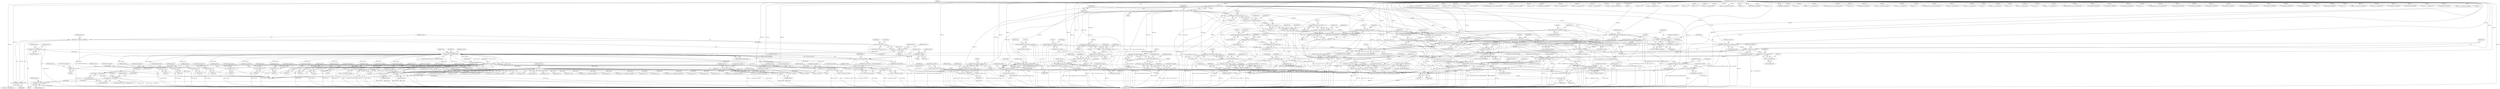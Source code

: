 digraph "0_tcpdump_26a6799b9ca80508c05cac7a9a3bef922991520b@API" {
"1001155" [label="(Call,opt_len -= sizeof(uint32_t))"];
"1001055" [label="(Call,opt_len - 2)"];
"1001041" [label="(Call,opts_len < opt_len)"];
"1000995" [label="(Call,opts_len < PGM_MIN_OPT_LEN)"];
"1001876" [label="(Call,opts_len -= 12 + sizeof(struct in6_addr))"];
"1001765" [label="(Call,opts_len -= 12 + sizeof(struct in6_addr))"];
"1001276" [label="(Call,opts_len -= 12)"];
"1001645" [label="(Call,opts_len -= opt_len)"];
"1001728" [label="(Call,opts_len -= 12 + sizeof(struct in_addr))"];
"1001093" [label="(Call,opts_len -= 4)"];
"1001371" [label="(Call,opts_len -= 4 + sizeof(struct in_addr))"];
"1001408" [label="(Call,opts_len -= 4 + sizeof(struct in6_addr))"];
"1001669" [label="(Call,opts_len -= 4)"];
"1001907" [label="(Call,opts_len -= opt_len)"];
"1001585" [label="(Call,opts_len -= 4)"];
"1001489" [label="(Call,opts_len -= 8)"];
"1001547" [label="(Call,opts_len -= 4)"];
"1001232" [label="(Call,opts_len -= 8)"];
"1001197" [label="(Call,opts_len -= sizeof(uint32_t))"];
"1001147" [label="(Call,opts_len -= 16)"];
"1000988" [label="(Call,opts_len -= 4)"];
"1000967" [label="(Call,opts_len < 4)"];
"1000962" [label="(Call,opts_len = EXTRACT_16BITS(bp))"];
"1000964" [label="(Call,EXTRACT_16BITS(bp))"];
"1000948" [label="(Call,bp++)"];
"1000927" [label="(Call,bp++)"];
"1000662" [label="(Call,bp = (const u_char *) (odata + 1))"];
"1000664" [label="(Call,(const u_char *) (odata + 1))"];
"1000636" [label="(Call,odata = (const struct pgm_data *)(pgm + 1))"];
"1000638" [label="(Call,(const struct pgm_data *)(pgm + 1))"];
"1000126" [label="(Call,pgm = (const struct pgm_header *)bp)"];
"1000128" [label="(Call,(const struct pgm_header *)bp)"];
"1000108" [label="(MethodParameterIn,register const u_char *bp)"];
"1000561" [label="(Call,bp += sizeof(struct in6_addr))"];
"1000556" [label="(Call,addrtostr6(bp, nla_buf, sizeof(nla_buf)))"];
"1000520" [label="(Call,bp = (const u_char *) (polr + 1))"];
"1000522" [label="(Call,(const u_char *) (polr + 1))"];
"1000510" [label="(Call,polr = (const struct pgm_polr *)(pgm + 1))"];
"1000512" [label="(Call,(const struct pgm_polr *)(pgm + 1))"];
"1000545" [label="(Call,bp += sizeof(struct in_addr))"];
"1000540" [label="(Call,addrtostr(bp, nla_buf, sizeof(nla_buf)))"];
"1000496" [label="(Call,bp = (const u_char *) (poll_msg + 1))"];
"1000498" [label="(Call,(const u_char *) (poll_msg + 1))"];
"1000470" [label="(Call,poll_msg = (const struct pgm_poll *)(pgm + 1))"];
"1000472" [label="(Call,(const struct pgm_poll *)(pgm + 1))"];
"1000765" [label="(Call,bp += sizeof(struct in6_addr))"];
"1000760" [label="(Call,addrtostr6(bp, source_buf, sizeof(source_buf)))"];
"1000724" [label="(Call,bp = (const u_char *) (nak + 1))"];
"1000726" [label="(Call,(const u_char *) (nak + 1))"];
"1000714" [label="(Call,nak = (const struct pgm_nak *)(pgm + 1))"];
"1000716" [label="(Call,(const struct pgm_nak *)(pgm + 1))"];
"1000604" [label="(Call,bp += sizeof(uint32_t))"];
"1000602" [label="(Call,EXTRACT_32BITS(bp))"];
"1000591" [label="(Call,bp += sizeof(uint32_t))"];
"1000589" [label="(Call,EXTRACT_32BITS(bp))"];
"1000578" [label="(Call,bp += sizeof(uint32_t))"];
"1000576" [label="(Call,EXTRACT_32BITS(bp))"];
"1000434" [label="(Call,bp += sizeof(struct in6_addr))"];
"1000429" [label="(Call,addrtostr6(bp, nla_buf, sizeof(nla_buf)))"];
"1000393" [label="(Call,bp = (const u_char *) (spm + 1))"];
"1000395" [label="(Call,(const u_char *) (spm + 1))"];
"1000383" [label="(Call,spm = (const struct pgm_spm *)(pgm + 1))"];
"1000385" [label="(Call,(const struct pgm_spm *)(pgm + 1))"];
"1000418" [label="(Call,bp += sizeof(struct in_addr))"];
"1000413" [label="(Call,addrtostr(bp, nla_buf, sizeof(nla_buf)))"];
"1000699" [label="(Call,bp = (const u_char *) (rdata + 1))"];
"1000701" [label="(Call,(const u_char *) (rdata + 1))"];
"1000673" [label="(Call,rdata = (const struct pgm_data *)(pgm + 1))"];
"1000675" [label="(Call,(const struct pgm_data *)(pgm + 1))"];
"1000749" [label="(Call,bp += sizeof(struct in_addr))"];
"1000744" [label="(Call,addrtostr(bp, source_buf, sizeof(source_buf)))"];
"1000794" [label="(Call,bp += sizeof(struct in_addr))"];
"1000789" [label="(Call,addrtostr(bp, group_buf, sizeof(group_buf)))"];
"1000780" [label="(Call,EXTRACT_16BITS(bp))"];
"1000773" [label="(Call,bp += (2 * sizeof(uint16_t)))"];
"1000775" [label="(Call,2 * sizeof(uint16_t))"];
"1000881" [label="(Call,bp = (const u_char *) (ack + 1))"];
"1000883" [label="(Call,(const u_char *) (ack + 1))"];
"1000861" [label="(Call,ack = (const struct pgm_ack *)(pgm + 1))"];
"1000863" [label="(Call,(const struct pgm_ack *)(pgm + 1))"];
"1000810" [label="(Call,bp += sizeof(struct in6_addr))"];
"1000805" [label="(Call,addrtostr6(bp, group_buf, sizeof(group_buf)))"];
"1001320" [label="(Call,opts_len -= 12)"];
"1001633" [label="(Call,opts_len -= 4)"];
"1001609" [label="(Call,opts_len -= 4)"];
"1001455" [label="(Call,opts_len -= 8)"];
"1001523" [label="(Call,opts_len -= 8)"];
"1001839" [label="(Call,opts_len -= 12 + sizeof(struct in_addr))"];
"1001561" [label="(Call,opts_len -= opt_len)"];
"1001027" [label="(Call,opt_len < PGM_MIN_OPT_LEN)"];
"1001021" [label="(Call,opt_len = *bp++)"];
"1000914" [label="(Call,ND_TTEST2(*bp, PGM_MIN_OPT_LEN))"];
"1000784" [label="(Call,ND_TCHECK2(*bp, sizeof(struct in_addr)))"];
"1000739" [label="(Call,ND_TCHECK2(*bp, sizeof(struct in_addr)))"];
"1000755" [label="(Call,ND_TCHECK2(*bp, sizeof(struct in6_addr)))"];
"1000408" [label="(Call,ND_TCHECK2(*bp, sizeof(struct in_addr)))"];
"1000424" [label="(Call,ND_TCHECK2(*bp, sizeof(struct in6_addr)))"];
"1000800" [label="(Call,ND_TCHECK2(*bp, sizeof(struct in6_addr)))"];
"1000535" [label="(Call,ND_TCHECK2(*bp, sizeof(struct in_addr)))"];
"1000595" [label="(Call,ND_TCHECK2(*bp, sizeof(uint32_t)))"];
"1000582" [label="(Call,ND_TCHECK2(*bp, sizeof(uint32_t)))"];
"1000569" [label="(Call,ND_TCHECK2(*bp, sizeof(uint32_t)))"];
"1000551" [label="(Call,ND_TCHECK2(*bp, sizeof(struct in6_addr)))"];
"1001167" [label="(Call,opt_len < sizeof(uint32_t))"];
"1001193" [label="(Call,opt_len -= sizeof(uint32_t))"];
"1000761" [label="(Identifier,bp)"];
"1001029" [label="(Identifier,PGM_MIN_OPT_LEN)"];
"1000723" [label="(Identifier,nak)"];
"1001737" [label="(Call,opt_len != 12 + sizeof(struct in6_addr))"];
"1000794" [label="(Call,bp += sizeof(struct in_addr))"];
"1001125" [label="(Call,bp += sizeof(uint32_t))"];
"1000917" [label="(Identifier,PGM_MIN_OPT_LEN)"];
"1001808" [label="(Block,)"];
"1001550" [label="(ControlStructure,break;)"];
"1000800" [label="(Call,ND_TCHECK2(*bp, sizeof(struct in6_addr)))"];
"1000582" [label="(Call,ND_TCHECK2(*bp, sizeof(uint32_t)))"];
"1001089" [label="(Call,bp += sizeof(uint16_t))"];
"1001615" [label="(Call,opt_len != 4)"];
"1001524" [label="(Identifier,opts_len)"];
"1001152" [label="(Call,bp += 2)"];
"1001164" [label="(Identifier,opt_len)"];
"1000505" [label="(Block,)"];
"1001027" [label="(Call,opt_len < PGM_MIN_OPT_LEN)"];
"1000791" [label="(Identifier,group_buf)"];
"1001169" [label="(Call,sizeof(uint32_t))"];
"1001293" [label="(Call,bp += 2)"];
"1001840" [label="(Identifier,opts_len)"];
"1001848" [label="(Call,opt_len != 12 + sizeof(struct in6_addr))"];
"1000749" [label="(Call,bp += sizeof(struct in_addr))"];
"1001800" [label="(Call,bp += (2 * sizeof(uint16_t)))"];
"1001867" [label="(Call,addrtostr6(bp, nla_buf, sizeof(nla_buf)))"];
"1001367" [label="(Call,bp += sizeof(struct in_addr))"];
"1001047" [label="(Identifier,ndo)"];
"1000806" [label="(Identifier,bp)"];
"1000785" [label="(Call,*bp)"];
"1001094" [label="(Identifier,opts_len)"];
"1000776" [label="(Literal,2)"];
"1000479" [label="(Identifier,poll_msg)"];
"1000751" [label="(Call,sizeof(struct in_addr))"];
"1000968" [label="(Identifier,opts_len)"];
"1001540" [label="(Call,bp += 2)"];
"1001165" [label="(Block,)"];
"1001687" [label="(Call,EXTRACT_16BITS(bp))"];
"1000435" [label="(Identifier,bp)"];
"1000587" [label="(Call,rnd = EXTRACT_32BITS(bp))"];
"1000962" [label="(Call,opts_len = EXTRACT_16BITS(bp))"];
"1000883" [label="(Call,(const u_char *) (ack + 1))"];
"1001199" [label="(Call,sizeof(uint32_t))"];
"1001001" [label="(Identifier,ndo)"];
"1000744" [label="(Call,addrtostr(bp, source_buf, sizeof(source_buf)))"];
"1000636" [label="(Call,odata = (const struct pgm_data *)(pgm + 1))"];
"1001147" [label="(Call,opts_len -= 16)"];
"1000682" [label="(Identifier,rdata)"];
"1001068" [label="(Block,)"];
"1000881" [label="(Call,bp = (const u_char *) (ack + 1))"];
"1000992" [label="(Identifier,opts_len)"];
"1001567" [label="(Call,opt_len != 4)"];
"1000521" [label="(Identifier,bp)"];
"1000430" [label="(Identifier,bp)"];
"1000710" [label="(Block,)"];
"1000132" [label="(Identifier,ip)"];
"1000947" [label="(Call,*bp++)"];
"1000750" [label="(Identifier,bp)"];
"1000765" [label="(Call,bp += sizeof(struct in6_addr))"];
"1000808" [label="(Call,sizeof(group_buf))"];
"1000767" [label="(Call,sizeof(struct in6_addr))"];
"1000580" [label="(Call,sizeof(uint32_t))"];
"1000888" [label="(ControlStructure,break;)"];
"1000392" [label="(Identifier,spm)"];
"1000579" [label="(Identifier,bp)"];
"1000511" [label="(Identifier,polr)"];
"1000520" [label="(Call,bp = (const u_char *) (polr + 1))"];
"1000431" [label="(Identifier,nla_buf)"];
"1001256" [label="(Call,bp += sizeof(uint32_t))"];
"1001635" [label="(Literal,4)"];
"1000408" [label="(Call,ND_TCHECK2(*bp, sizeof(struct in_addr)))"];
"1000779" [label="(ControlStructure,switch (EXTRACT_16BITS(bp)))"];
"1001148" [label="(Identifier,opts_len)"];
"1001222" [label="(Call,bp += sizeof(uint32_t))"];
"1001909" [label="(Identifier,opt_len)"];
"1001198" [label="(Identifier,opts_len)"];
"1001670" [label="(Identifier,opts_len)"];
"1000783" [label="(JumpTarget,case AFNUM_INET:)"];
"1000885" [label="(Call,ack + 1)"];
"1001586" [label="(Identifier,opts_len)"];
"1001133" [label="(Call,bp += sizeof(uint32_t))"];
"1000993" [label="(Block,)"];
"1001161" [label="(Identifier,ndo)"];
"1001377" [label="(ControlStructure,break;)"];
"1001096" [label="(ControlStructure,break;)"];
"1001872" [label="(Call,bp += sizeof(struct in6_addr))"];
"1001028" [label="(Identifier,opt_len)"];
"1001019" [label="(Call,bp++)"];
"1000558" [label="(Identifier,nla_buf)"];
"1000978" [label="(Call,bp += sizeof(uint16_t))"];
"1001904" [label="(Call,bp += opt_len)"];
"1000512" [label="(Call,(const struct pgm_polr *)(pgm + 1))"];
"1001591" [label="(Call,opt_len != 4)"];
"1000427" [label="(Call,sizeof(struct in6_addr))"];
"1000552" [label="(Call,*bp)"];
"1000728" [label="(Call,nak + 1)"];
"1001578" [label="(Call,bp += 2)"];
"1000812" [label="(Call,sizeof(struct in6_addr))"];
"1000472" [label="(Call,(const struct pgm_poll *)(pgm + 1))"];
"1000414" [label="(Identifier,bp)"];
"1000404" [label="(Identifier,spm)"];
"1001561" [label="(Call,opts_len -= opt_len)"];
"1001839" [label="(Call,opts_len -= 12 + sizeof(struct in_addr))"];
"1000416" [label="(Call,sizeof(nla_buf))"];
"1001021" [label="(Call,opt_len = *bp++)"];
"1000561" [label="(Call,bp += sizeof(struct in6_addr))"];
"1001323" [label="(ControlStructure,break;)"];
"1000913" [label="(Call,!ND_TTEST2(*bp, PGM_MIN_OPT_LEN))"];
"1000699" [label="(Call,bp = (const u_char *) (rdata + 1))"];
"1000715" [label="(Identifier,nak)"];
"1000753" [label="(ControlStructure,break;)"];
"1001455" [label="(Call,opts_len -= 8)"];
"1001681" [label="(Call,bp += sizeof(uint32_t))"];
"1001095" [label="(Literal,4)"];
"1001371" [label="(Call,opts_len -= 4 + sizeof(struct in_addr))"];
"1000595" [label="(Call,ND_TCHECK2(*bp, sizeof(uint32_t)))"];
"1001380" [label="(Call,opt_len != 4 + sizeof(struct in6_addr))"];
"1001558" [label="(Call,bp += opt_len)"];
"1001308" [label="(Call,bp += sizeof(uint32_t))"];
"1000590" [label="(Identifier,bp)"];
"1000127" [label="(Identifier,pgm)"];
"1000551" [label="(Call,ND_TCHECK2(*bp, sizeof(struct in6_addr)))"];
"1001022" [label="(Identifier,opt_len)"];
"1000803" [label="(Call,sizeof(struct in6_addr))"];
"1000739" [label="(Call,ND_TCHECK2(*bp, sizeof(struct in_addr)))"];
"1000383" [label="(Call,spm = (const struct pgm_spm *)(pgm + 1))"];
"1000128" [label="(Call,(const struct pgm_header *)bp)"];
"1000577" [label="(Identifier,bp)"];
"1001729" [label="(Identifier,opts_len)"];
"1000815" [label="(JumpTarget,default:)"];
"1001325" [label="(Call,bp += 2)"];
"1001602" [label="(Call,bp += 2)"];
"1000948" [label="(Call,bp++)"];
"1000436" [label="(Call,sizeof(struct in6_addr))"];
"1001792" [label="(Call,bp += sizeof(uint32_t))"];
"1001340" [label="(Block,)"];
"1001238" [label="(Call,opt_len != 12)"];
"1001490" [label="(Identifier,opts_len)"];
"1001149" [label="(Literal,16)"];
"1000418" [label="(Call,bp += sizeof(struct in_addr))"];
"1001671" [label="(Literal,4)"];
"1000666" [label="(Call,odata + 1)"];
"1000583" [label="(Call,*bp)"];
"1000634" [label="(Block,)"];
"1001320" [label="(Call,opts_len -= 12)"];
"1001495" [label="(Call,opt_len != 8)"];
"1000640" [label="(Call,pgm + 1)"];
"1001491" [label="(Literal,8)"];
"1000413" [label="(Call,addrtostr(bp, nla_buf, sizeof(nla_buf)))"];
"1000603" [label="(Identifier,bp)"];
"1000766" [label="(Identifier,bp)"];
"1000677" [label="(Call,pgm + 1)"];
"1000432" [label="(Call,sizeof(nla_buf))"];
"1000637" [label="(Identifier,odata)"];
"1001040" [label="(ControlStructure,if (opts_len < opt_len))"];
"1000760" [label="(Call,addrtostr6(bp, source_buf, sizeof(source_buf)))"];
"1000746" [label="(Identifier,source_buf)"];
"1000575" [label="(Identifier,ivl)"];
"1000546" [label="(Identifier,bp)"];
"1000964" [label="(Call,EXTRACT_16BITS(bp))"];
"1001008" [label="(Identifier,bp)"];
"1000593" [label="(Call,sizeof(uint32_t))"];
"1001910" [label="(ControlStructure,break;)"];
"1001194" [label="(Identifier,opt_len)"];
"1000559" [label="(Call,sizeof(nla_buf))"];
"1000385" [label="(Call,(const struct pgm_spm *)(pgm + 1))"];
"1000967" [label="(Call,opts_len < 4)"];
"1001724" [label="(Call,bp += sizeof(struct in_addr))"];
"1001041" [label="(Call,opts_len < opt_len)"];
"1001549" [label="(Literal,4)"];
"1001674" [label="(Call,bp += 2)"];
"1001477" [label="(Call,EXTRACT_32BITS(bp))"];
"1001215" [label="(Call,bp += 2)"];
"1000814" [label="(ControlStructure,break;)"];
"1001642" [label="(Call,bp += opt_len)"];
"1000578" [label="(Call,bp += sizeof(uint32_t))"];
"1000966" [label="(ControlStructure,if (opts_len < 4))"];
"1000406" [label="(Block,)"];
"1001562" [label="(Identifier,opts_len)"];
"1000510" [label="(Call,polr = (const struct pgm_polr *)(pgm + 1))"];
"1001033" [label="(Identifier,ndo)"];
"1000673" [label="(Call,rdata = (const struct pgm_data *)(pgm + 1))"];
"1000979" [label="(Identifier,bp)"];
"1000773" [label="(Call,bp += (2 * sizeof(uint16_t)))"];
"1001372" [label="(Identifier,opts_len)"];
"1000471" [label="(Identifier,poll_msg)"];
"1000742" [label="(Call,sizeof(struct in_addr))"];
"1000638" [label="(Call,(const struct pgm_data *)(pgm + 1))"];
"1001087" [label="(Call,EXTRACT_16BITS(bp))"];
"1001156" [label="(Identifier,opt_len)"];
"1000557" [label="(Identifier,bp)"];
"1001611" [label="(Literal,4)"];
"1000604" [label="(Call,bp += sizeof(uint32_t))"];
"1001765" [label="(Call,opts_len -= 12 + sizeof(struct in6_addr))"];
"1001042" [label="(Identifier,opts_len)"];
"1000784" [label="(Call,ND_TCHECK2(*bp, sizeof(struct in_addr)))"];
"1001908" [label="(Identifier,opts_len)"];
"1000662" [label="(Call,bp = (const u_char *) (odata + 1))"];
"1001662" [label="(Call,bp += 2)"];
"1001055" [label="(Call,opt_len - 2)"];
"1001636" [label="(ControlStructure,break;)"];
"1001332" [label="(Call,bp += (2 * sizeof(uint16_t)))"];
"1000524" [label="(Call,polr + 1)"];
"1000805" [label="(Call,addrtostr6(bp, group_buf, sizeof(group_buf)))"];
"1000596" [label="(Call,*bp)"];
"1000538" [label="(Call,sizeof(struct in_addr))"];
"1001697" [label="(Block,)"];
"1000801" [label="(Call,*bp)"];
"1000747" [label="(Call,sizeof(source_buf))"];
"1001234" [label="(Literal,8)"];
"1000782" [label="(Block,)"];
"1000572" [label="(Call,sizeof(uint32_t))"];
"1000870" [label="(Identifier,ack)"];
"1000740" [label="(Call,*bp)"];
"1001878" [label="(Call,12 + sizeof(struct in6_addr))"];
"1001408" [label="(Call,opts_len -= 4 + sizeof(struct in6_addr))"];
"1000519" [label="(Identifier,polr)"];
"1001669" [label="(Call,opts_len -= 4)"];
"1000798" [label="(ControlStructure,break;)"];
"1000547" [label="(Call,sizeof(struct in_addr))"];
"1001585" [label="(Call,opts_len -= 4)"];
"1000514" [label="(Call,pgm + 1)"];
"1000994" [label="(ControlStructure,if (opts_len < PGM_MIN_OPT_LEN))"];
"1000675" [label="(Call,(const struct pgm_data *)(pgm + 1))"];
"1001054" [label="(Identifier,bp)"];
"1000470" [label="(Call,poll_msg = (const struct pgm_poll *)(pgm + 1))"];
"1001023" [label="(Call,*bp++)"];
"1000928" [label="(Identifier,bp)"];
"1001719" [label="(Call,addrtostr(bp, nla_buf, sizeof(nla_buf)))"];
"1000792" [label="(Call,sizeof(group_buf))"];
"1001204" [label="(Call,opt_len != 8)"];
"1000415" [label="(Identifier,nla_buf)"];
"1001276" [label="(Call,opts_len -= 12)"];
"1000601" [label="(Identifier,mask)"];
"1001110" [label="(Call,bp += 2)"];
"1001456" [label="(Identifier,opts_len)"];
"1001093" [label="(Call,opts_len -= 4)"];
"1001056" [label="(Identifier,opt_len)"];
"1000703" [label="(Call,rdata + 1)"];
"1001330" [label="(Call,EXTRACT_16BITS(bp))"];
"1000542" [label="(Identifier,nla_buf)"];
"1000591" [label="(Call,bp += sizeof(uint32_t))"];
"1000605" [label="(Identifier,bp)"];
"1001835" [label="(Call,bp += sizeof(struct in_addr))"];
"1000787" [label="(Call,sizeof(struct in_addr))"];
"1001771" [label="(ControlStructure,break;)"];
"1000995" [label="(Call,opts_len < PGM_MIN_OPT_LEN)"];
"1000498" [label="(Call,(const u_char *) (poll_msg + 1))"];
"1000780" [label="(Call,EXTRACT_16BITS(bp))"];
"1001645" [label="(Call,opts_len -= opt_len)"];
"1000915" [label="(Call,*bp)"];
"1000569" [label="(Call,ND_TCHECK2(*bp, sizeof(uint32_t)))"];
"1000597" [label="(Identifier,bp)"];
"1001264" [label="(Call,bp += sizeof(uint32_t))"];
"1001472" [label="(Call,bp += 2)"];
"1000531" [label="(Identifier,polr)"];
"1000536" [label="(Call,*bp)"];
"1001458" [label="(ControlStructure,break;)"];
"1001756" [label="(Call,addrtostr6(bp, nla_buf, sizeof(nla_buf)))"];
"1000434" [label="(Call,bp += sizeof(struct in6_addr))"];
"1001026" [label="(ControlStructure,if (opt_len < PGM_MIN_OPT_LEN))"];
"1001232" [label="(Call,opts_len -= 8)"];
"1001609" [label="(Call,opts_len -= 4)"];
"1000535" [label="(Call,ND_TCHECK2(*bp, sizeof(struct in_addr)))"];
"1000671" [label="(Block,)"];
"1000669" [label="(ControlStructure,break;)"];
"1000393" [label="(Call,bp = (const u_char *) (spm + 1))"];
"1001343" [label="(Call,opt_len != 4 + sizeof(struct in_addr))"];
"1001278" [label="(Literal,12)"];
"1001489" [label="(Call,opts_len -= 8)"];
"1001166" [label="(ControlStructure,if (opt_len < sizeof(uint32_t)))"];
"1000126" [label="(Call,pgm = (const struct pgm_header *)bp)"];
"1001479" [label="(Call,bp += sizeof(uint32_t))"];
"1001548" [label="(Identifier,opts_len)"];
"1000664" [label="(Call,(const u_char *) (odata + 1))"];
"1000807" [label="(Identifier,group_buf)"];
"1001195" [label="(Call,sizeof(uint32_t))"];
"1001513" [label="(Call,bp += sizeof(uint32_t))"];
"1000859" [label="(Block,)"];
"1001024" [label="(Call,bp++)"];
"1001457" [label="(Literal,8)"];
"1001322" [label="(Literal,12)"];
"1001071" [label="(Call,opt_len != 4)"];
"1001525" [label="(Literal,8)"];
"1000588" [label="(Identifier,rnd)"];
"1001300" [label="(Call,bp += sizeof(uint32_t))"];
"1000387" [label="(Call,pgm + 1)"];
"1000701" [label="(Call,(const u_char *) (rdata + 1))"];
"1001626" [label="(Call,bp += 2)"];
"1000419" [label="(Identifier,bp)"];
"1001633" [label="(Call,opts_len -= 4)"];
"1001189" [label="(Call,bp += sizeof(uint32_t))"];
"1000576" [label="(Call,EXTRACT_32BITS(bp))"];
"1001506" [label="(Call,bp += 2)"];
"1001277" [label="(Identifier,opts_len)"];
"1001689" [label="(Call,bp += (2 * sizeof(uint16_t)))"];
"1000397" [label="(Call,spm + 1)"];
"1000706" [label="(ControlStructure,break;)"];
"1000429" [label="(Call,addrtostr6(bp, nla_buf, sizeof(nla_buf)))"];
"1000549" [label="(ControlStructure,break;)"];
"1000468" [label="(Block,)"];
"1000762" [label="(Identifier,source_buf)"];
"1000963" [label="(Identifier,opts_len)"];
"1001907" [label="(Call,opts_len -= opt_len)"];
"1000556" [label="(Call,addrtostr6(bp, nla_buf, sizeof(nla_buf)))"];
"1001526" [label="(ControlStructure,break;)"];
"1001414" [label="(ControlStructure,break;)"];
"1001052" [label="(Call,ND_TTEST2(*bp, opt_len - 2))"];
"1001409" [label="(Identifier,opts_len)"];
"1001167" [label="(Call,opt_len < sizeof(uint32_t))"];
"1000545" [label="(Call,bp += sizeof(struct in_addr))"];
"1000714" [label="(Call,nak = (const struct pgm_nak *)(pgm + 1))"];
"1000949" [label="(Identifier,bp)"];
"1001672" [label="(ControlStructure,break;)"];
"1001461" [label="(Call,opt_len != 8)"];
"1000865" [label="(Call,pgm + 1)"];
"1000424" [label="(Call,ND_TCHECK2(*bp, sizeof(struct in6_addr)))"];
"1001168" [label="(Identifier,opt_len)"];
"1000735" [label="(Identifier,nak)"];
"1001648" [label="(ControlStructure,break;)"];
"1001373" [label="(Call,4 + sizeof(struct in_addr))"];
"1000610" [label="(Identifier,ndo)"];
"1001811" [label="(Call,opt_len != 12 + sizeof(struct in_addr))"];
"1000598" [label="(Call,sizeof(uint32_t))"];
"1000592" [label="(Identifier,bp)"];
"1000745" [label="(Identifier,bp)"];
"1000543" [label="(Call,sizeof(nla_buf))"];
"1000381" [label="(Block,)"];
"1000384" [label="(Identifier,spm)"];
"1000811" [label="(Identifier,bp)"];
"1000795" [label="(Identifier,bp)"];
"1001399" [label="(Call,addrtostr6(bp, nla_buf, sizeof(nla_buf)))"];
"1001547" [label="(Call,opts_len -= 4)"];
"1001157" [label="(Call,sizeof(uint32_t))"];
"1000758" [label="(Call,sizeof(struct in6_addr))"];
"1000737" [label="(Block,)"];
"1000409" [label="(Call,*bp)"];
"1001728" [label="(Call,opts_len -= 12 + sizeof(struct in_addr))"];
"1000108" [label="(MethodParameterIn,register const u_char *bp)"];
"1001962" [label="(MethodReturn,RET)"];
"1001700" [label="(Call,opt_len != 12 + sizeof(struct in_addr))"];
"1001734" [label="(ControlStructure,break;)"];
"1001115" [label="(Call,EXTRACT_32BITS(bp))"];
"1001564" [label="(ControlStructure,break;)"];
"1001187" [label="(Call,EXTRACT_32BITS(bp))"];
"1001057" [label="(Literal,2)"];
"1001845" [label="(ControlStructure,break;)"];
"1000533" [label="(Block,)"];
"1001587" [label="(Literal,4)"];
"1000500" [label="(Call,poll_msg + 1)"];
"1001410" [label="(Call,4 + sizeof(struct in6_addr))"];
"1001651" [label="(Call,opt_len != 4)"];
"1001262" [label="(Call,EXTRACT_32BITS(bp))"];
"1001785" [label="(Call,bp += 2)"];
"1001830" [label="(Call,addrtostr(bp, nla_buf, sizeof(nla_buf)))"];
"1000789" [label="(Call,addrtostr(bp, group_buf, sizeof(group_buf)))"];
"1001588" [label="(ControlStructure,break;)"];
"1000988" [label="(Call,opts_len -= 4)"];
"1001174" [label="(Identifier,ndo)"];
"1000926" [label="(Call,*bp++)"];
"1001131" [label="(Call,EXTRACT_32BITS(bp))"];
"1001443" [label="(Call,EXTRACT_32BITS(bp))"];
"1001511" [label="(Call,EXTRACT_32BITS(bp))"];
"1001043" [label="(Identifier,opt_len)"];
"1001235" [label="(ControlStructure,break;)"];
"1001179" [label="(Identifier,bp)"];
"1000927" [label="(Call,bp++)"];
"1000882" [label="(Identifier,bp)"];
"1000726" [label="(Call,(const u_char *) (nak + 1))"];
"1001220" [label="(Call,EXTRACT_32BITS(bp))"];
"1000911" [label="(Block,)"];
"1000645" [label="(Identifier,odata)"];
"1000965" [label="(Identifier,bp)"];
"1001362" [label="(Call,addrtostr(bp, nla_buf, sizeof(nla_buf)))"];
"1001306" [label="(Call,EXTRACT_32BITS(bp))"];
"1000565" [label="(ControlStructure,break;)"];
"1001254" [label="(Call,EXTRACT_32BITS(bp))"];
"1001841" [label="(Call,12 + sizeof(struct in_addr))"];
"1001798" [label="(Call,EXTRACT_16BITS(bp))"];
"1000769" [label="(ControlStructure,break;)"];
"1000996" [label="(Identifier,opts_len)"];
"1000716" [label="(Call,(const struct pgm_nak *)(pgm + 1))"];
"1000914" [label="(Call,ND_TTEST2(*bp, PGM_MIN_OPT_LEN))"];
"1000422" [label="(ControlStructure,break;)"];
"1000774" [label="(Identifier,bp)"];
"1000541" [label="(Identifier,bp)"];
"1001766" [label="(Identifier,opts_len)"];
"1000990" [label="(Literal,4)"];
"1000863" [label="(Call,(const struct pgm_ack *)(pgm + 1))"];
"1001249" [label="(Call,bp += 2)"];
"1000674" [label="(Identifier,rdata)"];
"1001529" [label="(Call,opt_len != 4)"];
"1000799" [label="(JumpTarget,case AFNUM_INET6:)"];
"1000589" [label="(Call,EXTRACT_32BITS(bp))"];
"1001282" [label="(Call,opt_len != 12)"];
"1000474" [label="(Call,pgm + 1)"];
"1000438" [label="(ControlStructure,break;)"];
"1001679" [label="(Call,EXTRACT_32BITS(bp))"];
"1001940" [label="(Call,zmtp1_print_datagram(ndo, bp, EXTRACT_16BITS(&pgm->pgm_length)))"];
"1001882" [label="(ControlStructure,break;)"];
"1000130" [label="(Identifier,bp)"];
"1000497" [label="(Identifier,bp)"];
"1000763" [label="(Call,sizeof(source_buf))"];
"1001876" [label="(Call,opts_len -= 12 + sizeof(struct in6_addr))"];
"1000395" [label="(Call,(const u_char *) (spm + 1))"];
"1000663" [label="(Identifier,bp)"];
"1000969" [label="(Literal,4)"];
"1000777" [label="(Call,sizeof(uint16_t))"];
"1000425" [label="(Call,*bp)"];
"1000585" [label="(Call,sizeof(uint32_t))"];
"1001427" [label="(Call,opt_len != 8)"];
"1000570" [label="(Call,*bp)"];
"1001321" [label="(Identifier,opts_len)"];
"1001730" [label="(Call,12 + sizeof(struct in_addr))"];
"1001492" [label="(ControlStructure,break;)"];
"1000411" [label="(Call,sizeof(struct in_addr))"];
"1001877" [label="(Identifier,opts_len)"];
"1000724" [label="(Call,bp = (const u_char *) (nak + 1))"];
"1001767" [label="(Call,12 + sizeof(struct in6_addr))"];
"1001438" [label="(Call,bp += 2)"];
"1000997" [label="(Identifier,PGM_MIN_OPT_LEN)"];
"1000718" [label="(Call,pgm + 1)"];
"1000725" [label="(Identifier,bp)"];
"1000862" [label="(Identifier,ack)"];
"1001634" [label="(Identifier,opts_len)"];
"1000574" [label="(Call,ivl = EXTRACT_32BITS(bp))"];
"1000584" [label="(Identifier,bp)"];
"1001099" [label="(Call,opt_len != 16)"];
"1000700" [label="(Identifier,bp)"];
"1000420" [label="(Call,sizeof(struct in_addr))"];
"1000503" [label="(ControlStructure,break;)"];
"1001155" [label="(Call,opt_len -= sizeof(uint32_t))"];
"1000496" [label="(Call,bp = (const u_char *) (poll_msg + 1))"];
"1001647" [label="(Identifier,opt_len)"];
"1000781" [label="(Identifier,bp)"];
"1000973" [label="(Identifier,ndo)"];
"1000111" [label="(Block,)"];
"1000563" [label="(Call,sizeof(struct in6_addr))"];
"1000394" [label="(Identifier,bp)"];
"1000600" [label="(Call,mask = EXTRACT_32BITS(bp))"];
"1000796" [label="(Call,sizeof(struct in_addr))"];
"1000989" [label="(Identifier,opts_len)"];
"1001197" [label="(Call,opts_len -= sizeof(uint32_t))"];
"1000775" [label="(Call,2 * sizeof(uint16_t))"];
"1001761" [label="(Call,bp += sizeof(struct in6_addr))"];
"1001279" [label="(ControlStructure,break;)"];
"1000602" [label="(Call,EXTRACT_32BITS(bp))"];
"1001150" [label="(ControlStructure,break;)"];
"1001610" [label="(Identifier,opts_len)"];
"1000554" [label="(Call,sizeof(struct in6_addr))"];
"1001117" [label="(Call,bp += sizeof(uint32_t))"];
"1000756" [label="(Call,*bp)"];
"1001563" [label="(Identifier,opt_len)"];
"1000810" [label="(Call,bp += sizeof(struct in6_addr))"];
"1001523" [label="(Call,opts_len -= 8)"];
"1001298" [label="(Call,EXTRACT_32BITS(bp))"];
"1001790" [label="(Call,EXTRACT_32BITS(bp))"];
"1001006" [label="(Call,ND_TTEST2(*bp, 2))"];
"1000790" [label="(Identifier,bp)"];
"1000522" [label="(Call,(const u_char *) (polr + 1))"];
"1000540" [label="(Call,addrtostr(bp, nla_buf, sizeof(nla_buf)))"];
"1000562" [label="(Identifier,bp)"];
"1001612" [label="(ControlStructure,break;)"];
"1000606" [label="(Call,sizeof(uint32_t))"];
"1001445" [label="(Call,bp += sizeof(uint32_t))"];
"1000861" [label="(Call,ack = (const struct pgm_ack *)(pgm + 1))"];
"1001193" [label="(Call,opt_len -= sizeof(uint32_t))"];
"1001646" [label="(Identifier,opts_len)"];
"1001123" [label="(Call,EXTRACT_32BITS(bp))"];
"1000755" [label="(Call,ND_TCHECK2(*bp, sizeof(struct in6_addr)))"];
"1001233" [label="(Identifier,opts_len)"];
"1001404" [label="(Call,bp += sizeof(struct in6_addr))"];
"1001155" -> "1001068"  [label="AST: "];
"1001155" -> "1001157"  [label="CFG: "];
"1001156" -> "1001155"  [label="AST: "];
"1001157" -> "1001155"  [label="AST: "];
"1001161" -> "1001155"  [label="CFG: "];
"1001155" -> "1001962"  [label="DDG: opt_len"];
"1001055" -> "1001155"  [label="DDG: opt_len"];
"1001155" -> "1001167"  [label="DDG: opt_len"];
"1001055" -> "1001052"  [label="AST: "];
"1001055" -> "1001057"  [label="CFG: "];
"1001056" -> "1001055"  [label="AST: "];
"1001057" -> "1001055"  [label="AST: "];
"1001052" -> "1001055"  [label="CFG: "];
"1001055" -> "1001962"  [label="DDG: opt_len"];
"1001055" -> "1001052"  [label="DDG: opt_len"];
"1001055" -> "1001052"  [label="DDG: 2"];
"1001041" -> "1001055"  [label="DDG: opt_len"];
"1001055" -> "1001071"  [label="DDG: opt_len"];
"1001055" -> "1001099"  [label="DDG: opt_len"];
"1001055" -> "1001204"  [label="DDG: opt_len"];
"1001055" -> "1001238"  [label="DDG: opt_len"];
"1001055" -> "1001282"  [label="DDG: opt_len"];
"1001055" -> "1001343"  [label="DDG: opt_len"];
"1001055" -> "1001380"  [label="DDG: opt_len"];
"1001055" -> "1001427"  [label="DDG: opt_len"];
"1001055" -> "1001461"  [label="DDG: opt_len"];
"1001055" -> "1001495"  [label="DDG: opt_len"];
"1001055" -> "1001529"  [label="DDG: opt_len"];
"1001055" -> "1001558"  [label="DDG: opt_len"];
"1001055" -> "1001561"  [label="DDG: opt_len"];
"1001055" -> "1001567"  [label="DDG: opt_len"];
"1001055" -> "1001591"  [label="DDG: opt_len"];
"1001055" -> "1001615"  [label="DDG: opt_len"];
"1001055" -> "1001642"  [label="DDG: opt_len"];
"1001055" -> "1001645"  [label="DDG: opt_len"];
"1001055" -> "1001651"  [label="DDG: opt_len"];
"1001055" -> "1001700"  [label="DDG: opt_len"];
"1001055" -> "1001737"  [label="DDG: opt_len"];
"1001055" -> "1001811"  [label="DDG: opt_len"];
"1001055" -> "1001848"  [label="DDG: opt_len"];
"1001055" -> "1001904"  [label="DDG: opt_len"];
"1001055" -> "1001907"  [label="DDG: opt_len"];
"1001041" -> "1001040"  [label="AST: "];
"1001041" -> "1001043"  [label="CFG: "];
"1001042" -> "1001041"  [label="AST: "];
"1001043" -> "1001041"  [label="AST: "];
"1001047" -> "1001041"  [label="CFG: "];
"1001054" -> "1001041"  [label="CFG: "];
"1001041" -> "1001962"  [label="DDG: opts_len < opt_len"];
"1001041" -> "1001962"  [label="DDG: opts_len"];
"1001041" -> "1001962"  [label="DDG: opt_len"];
"1001041" -> "1000995"  [label="DDG: opts_len"];
"1000995" -> "1001041"  [label="DDG: opts_len"];
"1001027" -> "1001041"  [label="DDG: opt_len"];
"1001041" -> "1001093"  [label="DDG: opts_len"];
"1001041" -> "1001147"  [label="DDG: opts_len"];
"1001041" -> "1001197"  [label="DDG: opts_len"];
"1001041" -> "1001232"  [label="DDG: opts_len"];
"1001041" -> "1001276"  [label="DDG: opts_len"];
"1001041" -> "1001320"  [label="DDG: opts_len"];
"1001041" -> "1001371"  [label="DDG: opts_len"];
"1001041" -> "1001408"  [label="DDG: opts_len"];
"1001041" -> "1001455"  [label="DDG: opts_len"];
"1001041" -> "1001489"  [label="DDG: opts_len"];
"1001041" -> "1001523"  [label="DDG: opts_len"];
"1001041" -> "1001547"  [label="DDG: opts_len"];
"1001041" -> "1001561"  [label="DDG: opts_len"];
"1001041" -> "1001585"  [label="DDG: opts_len"];
"1001041" -> "1001609"  [label="DDG: opts_len"];
"1001041" -> "1001633"  [label="DDG: opts_len"];
"1001041" -> "1001645"  [label="DDG: opts_len"];
"1001041" -> "1001669"  [label="DDG: opts_len"];
"1001041" -> "1001728"  [label="DDG: opts_len"];
"1001041" -> "1001765"  [label="DDG: opts_len"];
"1001041" -> "1001839"  [label="DDG: opts_len"];
"1001041" -> "1001876"  [label="DDG: opts_len"];
"1001041" -> "1001907"  [label="DDG: opts_len"];
"1000995" -> "1000994"  [label="AST: "];
"1000995" -> "1000997"  [label="CFG: "];
"1000996" -> "1000995"  [label="AST: "];
"1000997" -> "1000995"  [label="AST: "];
"1001001" -> "1000995"  [label="CFG: "];
"1001008" -> "1000995"  [label="CFG: "];
"1000995" -> "1001962"  [label="DDG: opts_len"];
"1000995" -> "1001962"  [label="DDG: PGM_MIN_OPT_LEN"];
"1000995" -> "1001962"  [label="DDG: opts_len < PGM_MIN_OPT_LEN"];
"1001876" -> "1000995"  [label="DDG: opts_len"];
"1001765" -> "1000995"  [label="DDG: opts_len"];
"1001276" -> "1000995"  [label="DDG: opts_len"];
"1001645" -> "1000995"  [label="DDG: opts_len"];
"1001728" -> "1000995"  [label="DDG: opts_len"];
"1001093" -> "1000995"  [label="DDG: opts_len"];
"1001371" -> "1000995"  [label="DDG: opts_len"];
"1001408" -> "1000995"  [label="DDG: opts_len"];
"1001669" -> "1000995"  [label="DDG: opts_len"];
"1001907" -> "1000995"  [label="DDG: opts_len"];
"1001585" -> "1000995"  [label="DDG: opts_len"];
"1001489" -> "1000995"  [label="DDG: opts_len"];
"1001547" -> "1000995"  [label="DDG: opts_len"];
"1001232" -> "1000995"  [label="DDG: opts_len"];
"1001197" -> "1000995"  [label="DDG: opts_len"];
"1001147" -> "1000995"  [label="DDG: opts_len"];
"1000988" -> "1000995"  [label="DDG: opts_len"];
"1001320" -> "1000995"  [label="DDG: opts_len"];
"1001633" -> "1000995"  [label="DDG: opts_len"];
"1001609" -> "1000995"  [label="DDG: opts_len"];
"1001455" -> "1000995"  [label="DDG: opts_len"];
"1001523" -> "1000995"  [label="DDG: opts_len"];
"1001839" -> "1000995"  [label="DDG: opts_len"];
"1001561" -> "1000995"  [label="DDG: opts_len"];
"1001027" -> "1000995"  [label="DDG: PGM_MIN_OPT_LEN"];
"1000914" -> "1000995"  [label="DDG: PGM_MIN_OPT_LEN"];
"1000995" -> "1001027"  [label="DDG: PGM_MIN_OPT_LEN"];
"1001876" -> "1001808"  [label="AST: "];
"1001876" -> "1001878"  [label="CFG: "];
"1001877" -> "1001876"  [label="AST: "];
"1001878" -> "1001876"  [label="AST: "];
"1001882" -> "1001876"  [label="CFG: "];
"1001876" -> "1001962"  [label="DDG: opts_len"];
"1001876" -> "1001962"  [label="DDG: 12 + sizeof(struct in6_addr)"];
"1001765" -> "1001697"  [label="AST: "];
"1001765" -> "1001767"  [label="CFG: "];
"1001766" -> "1001765"  [label="AST: "];
"1001767" -> "1001765"  [label="AST: "];
"1001771" -> "1001765"  [label="CFG: "];
"1001765" -> "1001962"  [label="DDG: opts_len"];
"1001765" -> "1001962"  [label="DDG: 12 + sizeof(struct in6_addr)"];
"1001276" -> "1001068"  [label="AST: "];
"1001276" -> "1001278"  [label="CFG: "];
"1001277" -> "1001276"  [label="AST: "];
"1001278" -> "1001276"  [label="AST: "];
"1001279" -> "1001276"  [label="CFG: "];
"1001276" -> "1001962"  [label="DDG: opts_len"];
"1001645" -> "1001068"  [label="AST: "];
"1001645" -> "1001647"  [label="CFG: "];
"1001646" -> "1001645"  [label="AST: "];
"1001647" -> "1001645"  [label="AST: "];
"1001648" -> "1001645"  [label="CFG: "];
"1001645" -> "1001962"  [label="DDG: opts_len"];
"1001645" -> "1001962"  [label="DDG: opt_len"];
"1001728" -> "1001697"  [label="AST: "];
"1001728" -> "1001730"  [label="CFG: "];
"1001729" -> "1001728"  [label="AST: "];
"1001730" -> "1001728"  [label="AST: "];
"1001734" -> "1001728"  [label="CFG: "];
"1001728" -> "1001962"  [label="DDG: 12 + sizeof(struct in_addr)"];
"1001728" -> "1001962"  [label="DDG: opts_len"];
"1001093" -> "1001068"  [label="AST: "];
"1001093" -> "1001095"  [label="CFG: "];
"1001094" -> "1001093"  [label="AST: "];
"1001095" -> "1001093"  [label="AST: "];
"1001096" -> "1001093"  [label="CFG: "];
"1001093" -> "1001962"  [label="DDG: opts_len"];
"1001371" -> "1001340"  [label="AST: "];
"1001371" -> "1001373"  [label="CFG: "];
"1001372" -> "1001371"  [label="AST: "];
"1001373" -> "1001371"  [label="AST: "];
"1001377" -> "1001371"  [label="CFG: "];
"1001371" -> "1001962"  [label="DDG: 4 + sizeof(struct in_addr)"];
"1001371" -> "1001962"  [label="DDG: opts_len"];
"1001408" -> "1001340"  [label="AST: "];
"1001408" -> "1001410"  [label="CFG: "];
"1001409" -> "1001408"  [label="AST: "];
"1001410" -> "1001408"  [label="AST: "];
"1001414" -> "1001408"  [label="CFG: "];
"1001408" -> "1001962"  [label="DDG: 4 + sizeof(struct in6_addr)"];
"1001408" -> "1001962"  [label="DDG: opts_len"];
"1001669" -> "1001068"  [label="AST: "];
"1001669" -> "1001671"  [label="CFG: "];
"1001670" -> "1001669"  [label="AST: "];
"1001671" -> "1001669"  [label="AST: "];
"1001672" -> "1001669"  [label="CFG: "];
"1001669" -> "1001962"  [label="DDG: opts_len"];
"1001907" -> "1001068"  [label="AST: "];
"1001907" -> "1001909"  [label="CFG: "];
"1001908" -> "1001907"  [label="AST: "];
"1001909" -> "1001907"  [label="AST: "];
"1001910" -> "1001907"  [label="CFG: "];
"1001907" -> "1001962"  [label="DDG: opt_len"];
"1001907" -> "1001962"  [label="DDG: opts_len"];
"1001585" -> "1001068"  [label="AST: "];
"1001585" -> "1001587"  [label="CFG: "];
"1001586" -> "1001585"  [label="AST: "];
"1001587" -> "1001585"  [label="AST: "];
"1001588" -> "1001585"  [label="CFG: "];
"1001585" -> "1001962"  [label="DDG: opts_len"];
"1001489" -> "1001068"  [label="AST: "];
"1001489" -> "1001491"  [label="CFG: "];
"1001490" -> "1001489"  [label="AST: "];
"1001491" -> "1001489"  [label="AST: "];
"1001492" -> "1001489"  [label="CFG: "];
"1001489" -> "1001962"  [label="DDG: opts_len"];
"1001547" -> "1001068"  [label="AST: "];
"1001547" -> "1001549"  [label="CFG: "];
"1001548" -> "1001547"  [label="AST: "];
"1001549" -> "1001547"  [label="AST: "];
"1001550" -> "1001547"  [label="CFG: "];
"1001547" -> "1001962"  [label="DDG: opts_len"];
"1001232" -> "1001068"  [label="AST: "];
"1001232" -> "1001234"  [label="CFG: "];
"1001233" -> "1001232"  [label="AST: "];
"1001234" -> "1001232"  [label="AST: "];
"1001235" -> "1001232"  [label="CFG: "];
"1001232" -> "1001962"  [label="DDG: opts_len"];
"1001197" -> "1001165"  [label="AST: "];
"1001197" -> "1001199"  [label="CFG: "];
"1001198" -> "1001197"  [label="AST: "];
"1001199" -> "1001197"  [label="AST: "];
"1001164" -> "1001197"  [label="CFG: "];
"1001197" -> "1001962"  [label="DDG: opts_len"];
"1001147" -> "1001068"  [label="AST: "];
"1001147" -> "1001149"  [label="CFG: "];
"1001148" -> "1001147"  [label="AST: "];
"1001149" -> "1001147"  [label="AST: "];
"1001150" -> "1001147"  [label="CFG: "];
"1001147" -> "1001962"  [label="DDG: opts_len"];
"1000988" -> "1000911"  [label="AST: "];
"1000988" -> "1000990"  [label="CFG: "];
"1000989" -> "1000988"  [label="AST: "];
"1000990" -> "1000988"  [label="AST: "];
"1000992" -> "1000988"  [label="CFG: "];
"1000988" -> "1001962"  [label="DDG: opts_len"];
"1000967" -> "1000988"  [label="DDG: opts_len"];
"1000967" -> "1000966"  [label="AST: "];
"1000967" -> "1000969"  [label="CFG: "];
"1000968" -> "1000967"  [label="AST: "];
"1000969" -> "1000967"  [label="AST: "];
"1000973" -> "1000967"  [label="CFG: "];
"1000979" -> "1000967"  [label="CFG: "];
"1000967" -> "1001962"  [label="DDG: opts_len < 4"];
"1000967" -> "1001962"  [label="DDG: opts_len"];
"1000962" -> "1000967"  [label="DDG: opts_len"];
"1000962" -> "1000911"  [label="AST: "];
"1000962" -> "1000964"  [label="CFG: "];
"1000963" -> "1000962"  [label="AST: "];
"1000964" -> "1000962"  [label="AST: "];
"1000968" -> "1000962"  [label="CFG: "];
"1000962" -> "1001962"  [label="DDG: EXTRACT_16BITS(bp)"];
"1000964" -> "1000962"  [label="DDG: bp"];
"1000964" -> "1000965"  [label="CFG: "];
"1000965" -> "1000964"  [label="AST: "];
"1000964" -> "1001962"  [label="DDG: bp"];
"1000948" -> "1000964"  [label="DDG: bp"];
"1000108" -> "1000964"  [label="DDG: bp"];
"1000964" -> "1000978"  [label="DDG: bp"];
"1000948" -> "1000947"  [label="AST: "];
"1000948" -> "1000949"  [label="CFG: "];
"1000949" -> "1000948"  [label="AST: "];
"1000947" -> "1000948"  [label="CFG: "];
"1000948" -> "1001962"  [label="DDG: bp"];
"1000927" -> "1000948"  [label="DDG: bp"];
"1000108" -> "1000948"  [label="DDG: bp"];
"1000927" -> "1000926"  [label="AST: "];
"1000927" -> "1000928"  [label="CFG: "];
"1000928" -> "1000927"  [label="AST: "];
"1000926" -> "1000927"  [label="CFG: "];
"1000927" -> "1001962"  [label="DDG: bp"];
"1000662" -> "1000927"  [label="DDG: bp"];
"1000561" -> "1000927"  [label="DDG: bp"];
"1000545" -> "1000927"  [label="DDG: bp"];
"1000496" -> "1000927"  [label="DDG: bp"];
"1000765" -> "1000927"  [label="DDG: bp"];
"1000604" -> "1000927"  [label="DDG: bp"];
"1000434" -> "1000927"  [label="DDG: bp"];
"1000418" -> "1000927"  [label="DDG: bp"];
"1000128" -> "1000927"  [label="DDG: bp"];
"1000699" -> "1000927"  [label="DDG: bp"];
"1000749" -> "1000927"  [label="DDG: bp"];
"1000794" -> "1000927"  [label="DDG: bp"];
"1000881" -> "1000927"  [label="DDG: bp"];
"1000810" -> "1000927"  [label="DDG: bp"];
"1000108" -> "1000927"  [label="DDG: bp"];
"1000662" -> "1000634"  [label="AST: "];
"1000662" -> "1000664"  [label="CFG: "];
"1000663" -> "1000662"  [label="AST: "];
"1000664" -> "1000662"  [label="AST: "];
"1000669" -> "1000662"  [label="CFG: "];
"1000662" -> "1001962"  [label="DDG: bp"];
"1000662" -> "1001962"  [label="DDG: (const u_char *) (odata + 1)"];
"1000664" -> "1000662"  [label="DDG: odata + 1"];
"1000108" -> "1000662"  [label="DDG: bp"];
"1000662" -> "1001940"  [label="DDG: bp"];
"1000664" -> "1000666"  [label="CFG: "];
"1000665" -> "1000664"  [label="AST: "];
"1000666" -> "1000664"  [label="AST: "];
"1000664" -> "1001962"  [label="DDG: odata + 1"];
"1000636" -> "1000664"  [label="DDG: odata"];
"1000636" -> "1000634"  [label="AST: "];
"1000636" -> "1000638"  [label="CFG: "];
"1000637" -> "1000636"  [label="AST: "];
"1000638" -> "1000636"  [label="AST: "];
"1000645" -> "1000636"  [label="CFG: "];
"1000636" -> "1001962"  [label="DDG: (const struct pgm_data *)(pgm + 1)"];
"1000638" -> "1000636"  [label="DDG: pgm + 1"];
"1000636" -> "1000666"  [label="DDG: odata"];
"1000638" -> "1000640"  [label="CFG: "];
"1000639" -> "1000638"  [label="AST: "];
"1000640" -> "1000638"  [label="AST: "];
"1000638" -> "1001962"  [label="DDG: pgm + 1"];
"1000126" -> "1000638"  [label="DDG: pgm"];
"1000126" -> "1000111"  [label="AST: "];
"1000126" -> "1000128"  [label="CFG: "];
"1000127" -> "1000126"  [label="AST: "];
"1000128" -> "1000126"  [label="AST: "];
"1000132" -> "1000126"  [label="CFG: "];
"1000126" -> "1001962"  [label="DDG: pgm"];
"1000126" -> "1001962"  [label="DDG: (const struct pgm_header *)bp"];
"1000128" -> "1000126"  [label="DDG: bp"];
"1000126" -> "1000385"  [label="DDG: pgm"];
"1000126" -> "1000387"  [label="DDG: pgm"];
"1000126" -> "1000472"  [label="DDG: pgm"];
"1000126" -> "1000474"  [label="DDG: pgm"];
"1000126" -> "1000512"  [label="DDG: pgm"];
"1000126" -> "1000514"  [label="DDG: pgm"];
"1000126" -> "1000640"  [label="DDG: pgm"];
"1000126" -> "1000675"  [label="DDG: pgm"];
"1000126" -> "1000677"  [label="DDG: pgm"];
"1000126" -> "1000716"  [label="DDG: pgm"];
"1000126" -> "1000718"  [label="DDG: pgm"];
"1000126" -> "1000863"  [label="DDG: pgm"];
"1000126" -> "1000865"  [label="DDG: pgm"];
"1000128" -> "1000130"  [label="CFG: "];
"1000129" -> "1000128"  [label="AST: "];
"1000130" -> "1000128"  [label="AST: "];
"1000128" -> "1001962"  [label="DDG: bp"];
"1000108" -> "1000128"  [label="DDG: bp"];
"1000128" -> "1000413"  [label="DDG: bp"];
"1000128" -> "1000429"  [label="DDG: bp"];
"1000128" -> "1000540"  [label="DDG: bp"];
"1000128" -> "1000556"  [label="DDG: bp"];
"1000128" -> "1000744"  [label="DDG: bp"];
"1000128" -> "1000760"  [label="DDG: bp"];
"1000128" -> "1000789"  [label="DDG: bp"];
"1000128" -> "1000805"  [label="DDG: bp"];
"1000128" -> "1001940"  [label="DDG: bp"];
"1000108" -> "1000106"  [label="AST: "];
"1000108" -> "1001962"  [label="DDG: bp"];
"1000108" -> "1000393"  [label="DDG: bp"];
"1000108" -> "1000413"  [label="DDG: bp"];
"1000108" -> "1000418"  [label="DDG: bp"];
"1000108" -> "1000429"  [label="DDG: bp"];
"1000108" -> "1000434"  [label="DDG: bp"];
"1000108" -> "1000496"  [label="DDG: bp"];
"1000108" -> "1000520"  [label="DDG: bp"];
"1000108" -> "1000540"  [label="DDG: bp"];
"1000108" -> "1000545"  [label="DDG: bp"];
"1000108" -> "1000556"  [label="DDG: bp"];
"1000108" -> "1000561"  [label="DDG: bp"];
"1000108" -> "1000576"  [label="DDG: bp"];
"1000108" -> "1000578"  [label="DDG: bp"];
"1000108" -> "1000589"  [label="DDG: bp"];
"1000108" -> "1000591"  [label="DDG: bp"];
"1000108" -> "1000602"  [label="DDG: bp"];
"1000108" -> "1000604"  [label="DDG: bp"];
"1000108" -> "1000699"  [label="DDG: bp"];
"1000108" -> "1000724"  [label="DDG: bp"];
"1000108" -> "1000744"  [label="DDG: bp"];
"1000108" -> "1000749"  [label="DDG: bp"];
"1000108" -> "1000760"  [label="DDG: bp"];
"1000108" -> "1000765"  [label="DDG: bp"];
"1000108" -> "1000773"  [label="DDG: bp"];
"1000108" -> "1000780"  [label="DDG: bp"];
"1000108" -> "1000789"  [label="DDG: bp"];
"1000108" -> "1000794"  [label="DDG: bp"];
"1000108" -> "1000805"  [label="DDG: bp"];
"1000108" -> "1000810"  [label="DDG: bp"];
"1000108" -> "1000881"  [label="DDG: bp"];
"1000108" -> "1000978"  [label="DDG: bp"];
"1000108" -> "1001019"  [label="DDG: bp"];
"1000108" -> "1001024"  [label="DDG: bp"];
"1000108" -> "1001087"  [label="DDG: bp"];
"1000108" -> "1001089"  [label="DDG: bp"];
"1000108" -> "1001110"  [label="DDG: bp"];
"1000108" -> "1001115"  [label="DDG: bp"];
"1000108" -> "1001117"  [label="DDG: bp"];
"1000108" -> "1001123"  [label="DDG: bp"];
"1000108" -> "1001125"  [label="DDG: bp"];
"1000108" -> "1001131"  [label="DDG: bp"];
"1000108" -> "1001133"  [label="DDG: bp"];
"1000108" -> "1001152"  [label="DDG: bp"];
"1000108" -> "1001187"  [label="DDG: bp"];
"1000108" -> "1001189"  [label="DDG: bp"];
"1000108" -> "1001215"  [label="DDG: bp"];
"1000108" -> "1001220"  [label="DDG: bp"];
"1000108" -> "1001222"  [label="DDG: bp"];
"1000108" -> "1001249"  [label="DDG: bp"];
"1000108" -> "1001254"  [label="DDG: bp"];
"1000108" -> "1001256"  [label="DDG: bp"];
"1000108" -> "1001262"  [label="DDG: bp"];
"1000108" -> "1001264"  [label="DDG: bp"];
"1000108" -> "1001293"  [label="DDG: bp"];
"1000108" -> "1001298"  [label="DDG: bp"];
"1000108" -> "1001300"  [label="DDG: bp"];
"1000108" -> "1001306"  [label="DDG: bp"];
"1000108" -> "1001308"  [label="DDG: bp"];
"1000108" -> "1001325"  [label="DDG: bp"];
"1000108" -> "1001330"  [label="DDG: bp"];
"1000108" -> "1001332"  [label="DDG: bp"];
"1000108" -> "1001362"  [label="DDG: bp"];
"1000108" -> "1001367"  [label="DDG: bp"];
"1000108" -> "1001399"  [label="DDG: bp"];
"1000108" -> "1001404"  [label="DDG: bp"];
"1000108" -> "1001438"  [label="DDG: bp"];
"1000108" -> "1001443"  [label="DDG: bp"];
"1000108" -> "1001445"  [label="DDG: bp"];
"1000108" -> "1001472"  [label="DDG: bp"];
"1000108" -> "1001477"  [label="DDG: bp"];
"1000108" -> "1001479"  [label="DDG: bp"];
"1000108" -> "1001506"  [label="DDG: bp"];
"1000108" -> "1001511"  [label="DDG: bp"];
"1000108" -> "1001513"  [label="DDG: bp"];
"1000108" -> "1001540"  [label="DDG: bp"];
"1000108" -> "1001558"  [label="DDG: bp"];
"1000108" -> "1001578"  [label="DDG: bp"];
"1000108" -> "1001602"  [label="DDG: bp"];
"1000108" -> "1001626"  [label="DDG: bp"];
"1000108" -> "1001642"  [label="DDG: bp"];
"1000108" -> "1001662"  [label="DDG: bp"];
"1000108" -> "1001674"  [label="DDG: bp"];
"1000108" -> "1001679"  [label="DDG: bp"];
"1000108" -> "1001681"  [label="DDG: bp"];
"1000108" -> "1001687"  [label="DDG: bp"];
"1000108" -> "1001689"  [label="DDG: bp"];
"1000108" -> "1001719"  [label="DDG: bp"];
"1000108" -> "1001724"  [label="DDG: bp"];
"1000108" -> "1001756"  [label="DDG: bp"];
"1000108" -> "1001761"  [label="DDG: bp"];
"1000108" -> "1001785"  [label="DDG: bp"];
"1000108" -> "1001790"  [label="DDG: bp"];
"1000108" -> "1001792"  [label="DDG: bp"];
"1000108" -> "1001798"  [label="DDG: bp"];
"1000108" -> "1001800"  [label="DDG: bp"];
"1000108" -> "1001830"  [label="DDG: bp"];
"1000108" -> "1001835"  [label="DDG: bp"];
"1000108" -> "1001867"  [label="DDG: bp"];
"1000108" -> "1001872"  [label="DDG: bp"];
"1000108" -> "1001904"  [label="DDG: bp"];
"1000108" -> "1001940"  [label="DDG: bp"];
"1000561" -> "1000533"  [label="AST: "];
"1000561" -> "1000563"  [label="CFG: "];
"1000562" -> "1000561"  [label="AST: "];
"1000563" -> "1000561"  [label="AST: "];
"1000565" -> "1000561"  [label="CFG: "];
"1000561" -> "1001962"  [label="DDG: bp"];
"1000556" -> "1000561"  [label="DDG: bp"];
"1000561" -> "1000576"  [label="DDG: bp"];
"1000561" -> "1001940"  [label="DDG: bp"];
"1000556" -> "1000533"  [label="AST: "];
"1000556" -> "1000559"  [label="CFG: "];
"1000557" -> "1000556"  [label="AST: "];
"1000558" -> "1000556"  [label="AST: "];
"1000559" -> "1000556"  [label="AST: "];
"1000562" -> "1000556"  [label="CFG: "];
"1000556" -> "1001962"  [label="DDG: addrtostr6(bp, nla_buf, sizeof(nla_buf))"];
"1000556" -> "1001962"  [label="DDG: nla_buf"];
"1000520" -> "1000556"  [label="DDG: bp"];
"1000520" -> "1000505"  [label="AST: "];
"1000520" -> "1000522"  [label="CFG: "];
"1000521" -> "1000520"  [label="AST: "];
"1000522" -> "1000520"  [label="AST: "];
"1000531" -> "1000520"  [label="CFG: "];
"1000520" -> "1001962"  [label="DDG: (const u_char *) (polr + 1)"];
"1000520" -> "1001962"  [label="DDG: bp"];
"1000522" -> "1000520"  [label="DDG: polr + 1"];
"1000520" -> "1000540"  [label="DDG: bp"];
"1000522" -> "1000524"  [label="CFG: "];
"1000523" -> "1000522"  [label="AST: "];
"1000524" -> "1000522"  [label="AST: "];
"1000522" -> "1001962"  [label="DDG: polr + 1"];
"1000510" -> "1000522"  [label="DDG: polr"];
"1000510" -> "1000505"  [label="AST: "];
"1000510" -> "1000512"  [label="CFG: "];
"1000511" -> "1000510"  [label="AST: "];
"1000512" -> "1000510"  [label="AST: "];
"1000519" -> "1000510"  [label="CFG: "];
"1000510" -> "1001962"  [label="DDG: (const struct pgm_polr *)(pgm + 1)"];
"1000512" -> "1000510"  [label="DDG: pgm + 1"];
"1000510" -> "1000524"  [label="DDG: polr"];
"1000512" -> "1000514"  [label="CFG: "];
"1000513" -> "1000512"  [label="AST: "];
"1000514" -> "1000512"  [label="AST: "];
"1000512" -> "1001962"  [label="DDG: pgm + 1"];
"1000545" -> "1000533"  [label="AST: "];
"1000545" -> "1000547"  [label="CFG: "];
"1000546" -> "1000545"  [label="AST: "];
"1000547" -> "1000545"  [label="AST: "];
"1000549" -> "1000545"  [label="CFG: "];
"1000545" -> "1001962"  [label="DDG: bp"];
"1000540" -> "1000545"  [label="DDG: bp"];
"1000545" -> "1000576"  [label="DDG: bp"];
"1000545" -> "1001940"  [label="DDG: bp"];
"1000540" -> "1000533"  [label="AST: "];
"1000540" -> "1000543"  [label="CFG: "];
"1000541" -> "1000540"  [label="AST: "];
"1000542" -> "1000540"  [label="AST: "];
"1000543" -> "1000540"  [label="AST: "];
"1000546" -> "1000540"  [label="CFG: "];
"1000540" -> "1001962"  [label="DDG: addrtostr(bp, nla_buf, sizeof(nla_buf))"];
"1000540" -> "1001962"  [label="DDG: nla_buf"];
"1000496" -> "1000468"  [label="AST: "];
"1000496" -> "1000498"  [label="CFG: "];
"1000497" -> "1000496"  [label="AST: "];
"1000498" -> "1000496"  [label="AST: "];
"1000503" -> "1000496"  [label="CFG: "];
"1000496" -> "1001962"  [label="DDG: (const u_char *) (poll_msg + 1)"];
"1000496" -> "1001962"  [label="DDG: bp"];
"1000498" -> "1000496"  [label="DDG: poll_msg + 1"];
"1000496" -> "1001940"  [label="DDG: bp"];
"1000498" -> "1000500"  [label="CFG: "];
"1000499" -> "1000498"  [label="AST: "];
"1000500" -> "1000498"  [label="AST: "];
"1000498" -> "1001962"  [label="DDG: poll_msg + 1"];
"1000470" -> "1000498"  [label="DDG: poll_msg"];
"1000470" -> "1000468"  [label="AST: "];
"1000470" -> "1000472"  [label="CFG: "];
"1000471" -> "1000470"  [label="AST: "];
"1000472" -> "1000470"  [label="AST: "];
"1000479" -> "1000470"  [label="CFG: "];
"1000470" -> "1001962"  [label="DDG: (const struct pgm_poll *)(pgm + 1)"];
"1000472" -> "1000470"  [label="DDG: pgm + 1"];
"1000470" -> "1000500"  [label="DDG: poll_msg"];
"1000472" -> "1000474"  [label="CFG: "];
"1000473" -> "1000472"  [label="AST: "];
"1000474" -> "1000472"  [label="AST: "];
"1000472" -> "1001962"  [label="DDG: pgm + 1"];
"1000765" -> "1000737"  [label="AST: "];
"1000765" -> "1000767"  [label="CFG: "];
"1000766" -> "1000765"  [label="AST: "];
"1000767" -> "1000765"  [label="AST: "];
"1000769" -> "1000765"  [label="CFG: "];
"1000765" -> "1001962"  [label="DDG: bp"];
"1000760" -> "1000765"  [label="DDG: bp"];
"1000765" -> "1000773"  [label="DDG: bp"];
"1000765" -> "1001940"  [label="DDG: bp"];
"1000760" -> "1000737"  [label="AST: "];
"1000760" -> "1000763"  [label="CFG: "];
"1000761" -> "1000760"  [label="AST: "];
"1000762" -> "1000760"  [label="AST: "];
"1000763" -> "1000760"  [label="AST: "];
"1000766" -> "1000760"  [label="CFG: "];
"1000760" -> "1001962"  [label="DDG: source_buf"];
"1000760" -> "1001962"  [label="DDG: addrtostr6(bp, source_buf, sizeof(source_buf))"];
"1000724" -> "1000760"  [label="DDG: bp"];
"1000724" -> "1000710"  [label="AST: "];
"1000724" -> "1000726"  [label="CFG: "];
"1000725" -> "1000724"  [label="AST: "];
"1000726" -> "1000724"  [label="AST: "];
"1000735" -> "1000724"  [label="CFG: "];
"1000724" -> "1001962"  [label="DDG: bp"];
"1000724" -> "1001962"  [label="DDG: (const u_char *) (nak + 1)"];
"1000726" -> "1000724"  [label="DDG: nak + 1"];
"1000724" -> "1000744"  [label="DDG: bp"];
"1000726" -> "1000728"  [label="CFG: "];
"1000727" -> "1000726"  [label="AST: "];
"1000728" -> "1000726"  [label="AST: "];
"1000726" -> "1001962"  [label="DDG: nak + 1"];
"1000714" -> "1000726"  [label="DDG: nak"];
"1000714" -> "1000710"  [label="AST: "];
"1000714" -> "1000716"  [label="CFG: "];
"1000715" -> "1000714"  [label="AST: "];
"1000716" -> "1000714"  [label="AST: "];
"1000723" -> "1000714"  [label="CFG: "];
"1000714" -> "1001962"  [label="DDG: (const struct pgm_nak *)(pgm + 1)"];
"1000716" -> "1000714"  [label="DDG: pgm + 1"];
"1000714" -> "1000728"  [label="DDG: nak"];
"1000716" -> "1000718"  [label="CFG: "];
"1000717" -> "1000716"  [label="AST: "];
"1000718" -> "1000716"  [label="AST: "];
"1000716" -> "1001962"  [label="DDG: pgm + 1"];
"1000604" -> "1000505"  [label="AST: "];
"1000604" -> "1000606"  [label="CFG: "];
"1000605" -> "1000604"  [label="AST: "];
"1000606" -> "1000604"  [label="AST: "];
"1000610" -> "1000604"  [label="CFG: "];
"1000604" -> "1001962"  [label="DDG: bp"];
"1000602" -> "1000604"  [label="DDG: bp"];
"1000604" -> "1001940"  [label="DDG: bp"];
"1000602" -> "1000600"  [label="AST: "];
"1000602" -> "1000603"  [label="CFG: "];
"1000603" -> "1000602"  [label="AST: "];
"1000600" -> "1000602"  [label="CFG: "];
"1000602" -> "1000600"  [label="DDG: bp"];
"1000591" -> "1000602"  [label="DDG: bp"];
"1000591" -> "1000505"  [label="AST: "];
"1000591" -> "1000593"  [label="CFG: "];
"1000592" -> "1000591"  [label="AST: "];
"1000593" -> "1000591"  [label="AST: "];
"1000597" -> "1000591"  [label="CFG: "];
"1000589" -> "1000591"  [label="DDG: bp"];
"1000589" -> "1000587"  [label="AST: "];
"1000589" -> "1000590"  [label="CFG: "];
"1000590" -> "1000589"  [label="AST: "];
"1000587" -> "1000589"  [label="CFG: "];
"1000589" -> "1000587"  [label="DDG: bp"];
"1000578" -> "1000589"  [label="DDG: bp"];
"1000578" -> "1000505"  [label="AST: "];
"1000578" -> "1000580"  [label="CFG: "];
"1000579" -> "1000578"  [label="AST: "];
"1000580" -> "1000578"  [label="AST: "];
"1000584" -> "1000578"  [label="CFG: "];
"1000576" -> "1000578"  [label="DDG: bp"];
"1000576" -> "1000574"  [label="AST: "];
"1000576" -> "1000577"  [label="CFG: "];
"1000577" -> "1000576"  [label="AST: "];
"1000574" -> "1000576"  [label="CFG: "];
"1000576" -> "1000574"  [label="DDG: bp"];
"1000434" -> "1000406"  [label="AST: "];
"1000434" -> "1000436"  [label="CFG: "];
"1000435" -> "1000434"  [label="AST: "];
"1000436" -> "1000434"  [label="AST: "];
"1000438" -> "1000434"  [label="CFG: "];
"1000434" -> "1001962"  [label="DDG: bp"];
"1000429" -> "1000434"  [label="DDG: bp"];
"1000434" -> "1001940"  [label="DDG: bp"];
"1000429" -> "1000406"  [label="AST: "];
"1000429" -> "1000432"  [label="CFG: "];
"1000430" -> "1000429"  [label="AST: "];
"1000431" -> "1000429"  [label="AST: "];
"1000432" -> "1000429"  [label="AST: "];
"1000435" -> "1000429"  [label="CFG: "];
"1000429" -> "1001962"  [label="DDG: nla_buf"];
"1000429" -> "1001962"  [label="DDG: addrtostr6(bp, nla_buf, sizeof(nla_buf))"];
"1000393" -> "1000429"  [label="DDG: bp"];
"1000393" -> "1000381"  [label="AST: "];
"1000393" -> "1000395"  [label="CFG: "];
"1000394" -> "1000393"  [label="AST: "];
"1000395" -> "1000393"  [label="AST: "];
"1000404" -> "1000393"  [label="CFG: "];
"1000393" -> "1001962"  [label="DDG: bp"];
"1000393" -> "1001962"  [label="DDG: (const u_char *) (spm + 1)"];
"1000395" -> "1000393"  [label="DDG: spm + 1"];
"1000393" -> "1000413"  [label="DDG: bp"];
"1000395" -> "1000397"  [label="CFG: "];
"1000396" -> "1000395"  [label="AST: "];
"1000397" -> "1000395"  [label="AST: "];
"1000395" -> "1001962"  [label="DDG: spm + 1"];
"1000383" -> "1000395"  [label="DDG: spm"];
"1000383" -> "1000381"  [label="AST: "];
"1000383" -> "1000385"  [label="CFG: "];
"1000384" -> "1000383"  [label="AST: "];
"1000385" -> "1000383"  [label="AST: "];
"1000392" -> "1000383"  [label="CFG: "];
"1000383" -> "1001962"  [label="DDG: (const struct pgm_spm *)(pgm + 1)"];
"1000385" -> "1000383"  [label="DDG: pgm + 1"];
"1000383" -> "1000397"  [label="DDG: spm"];
"1000385" -> "1000387"  [label="CFG: "];
"1000386" -> "1000385"  [label="AST: "];
"1000387" -> "1000385"  [label="AST: "];
"1000385" -> "1001962"  [label="DDG: pgm + 1"];
"1000418" -> "1000406"  [label="AST: "];
"1000418" -> "1000420"  [label="CFG: "];
"1000419" -> "1000418"  [label="AST: "];
"1000420" -> "1000418"  [label="AST: "];
"1000422" -> "1000418"  [label="CFG: "];
"1000418" -> "1001962"  [label="DDG: bp"];
"1000413" -> "1000418"  [label="DDG: bp"];
"1000418" -> "1001940"  [label="DDG: bp"];
"1000413" -> "1000406"  [label="AST: "];
"1000413" -> "1000416"  [label="CFG: "];
"1000414" -> "1000413"  [label="AST: "];
"1000415" -> "1000413"  [label="AST: "];
"1000416" -> "1000413"  [label="AST: "];
"1000419" -> "1000413"  [label="CFG: "];
"1000413" -> "1001962"  [label="DDG: addrtostr(bp, nla_buf, sizeof(nla_buf))"];
"1000413" -> "1001962"  [label="DDG: nla_buf"];
"1000699" -> "1000671"  [label="AST: "];
"1000699" -> "1000701"  [label="CFG: "];
"1000700" -> "1000699"  [label="AST: "];
"1000701" -> "1000699"  [label="AST: "];
"1000706" -> "1000699"  [label="CFG: "];
"1000699" -> "1001962"  [label="DDG: bp"];
"1000699" -> "1001962"  [label="DDG: (const u_char *) (rdata + 1)"];
"1000701" -> "1000699"  [label="DDG: rdata + 1"];
"1000699" -> "1001940"  [label="DDG: bp"];
"1000701" -> "1000703"  [label="CFG: "];
"1000702" -> "1000701"  [label="AST: "];
"1000703" -> "1000701"  [label="AST: "];
"1000701" -> "1001962"  [label="DDG: rdata + 1"];
"1000673" -> "1000701"  [label="DDG: rdata"];
"1000673" -> "1000671"  [label="AST: "];
"1000673" -> "1000675"  [label="CFG: "];
"1000674" -> "1000673"  [label="AST: "];
"1000675" -> "1000673"  [label="AST: "];
"1000682" -> "1000673"  [label="CFG: "];
"1000673" -> "1001962"  [label="DDG: (const struct pgm_data *)(pgm + 1)"];
"1000675" -> "1000673"  [label="DDG: pgm + 1"];
"1000673" -> "1000703"  [label="DDG: rdata"];
"1000675" -> "1000677"  [label="CFG: "];
"1000676" -> "1000675"  [label="AST: "];
"1000677" -> "1000675"  [label="AST: "];
"1000675" -> "1001962"  [label="DDG: pgm + 1"];
"1000749" -> "1000737"  [label="AST: "];
"1000749" -> "1000751"  [label="CFG: "];
"1000750" -> "1000749"  [label="AST: "];
"1000751" -> "1000749"  [label="AST: "];
"1000753" -> "1000749"  [label="CFG: "];
"1000749" -> "1001962"  [label="DDG: bp"];
"1000744" -> "1000749"  [label="DDG: bp"];
"1000749" -> "1000773"  [label="DDG: bp"];
"1000749" -> "1001940"  [label="DDG: bp"];
"1000744" -> "1000737"  [label="AST: "];
"1000744" -> "1000747"  [label="CFG: "];
"1000745" -> "1000744"  [label="AST: "];
"1000746" -> "1000744"  [label="AST: "];
"1000747" -> "1000744"  [label="AST: "];
"1000750" -> "1000744"  [label="CFG: "];
"1000744" -> "1001962"  [label="DDG: addrtostr(bp, source_buf, sizeof(source_buf))"];
"1000744" -> "1001962"  [label="DDG: source_buf"];
"1000794" -> "1000782"  [label="AST: "];
"1000794" -> "1000796"  [label="CFG: "];
"1000795" -> "1000794"  [label="AST: "];
"1000796" -> "1000794"  [label="AST: "];
"1000798" -> "1000794"  [label="CFG: "];
"1000794" -> "1001962"  [label="DDG: bp"];
"1000789" -> "1000794"  [label="DDG: bp"];
"1000794" -> "1001940"  [label="DDG: bp"];
"1000789" -> "1000782"  [label="AST: "];
"1000789" -> "1000792"  [label="CFG: "];
"1000790" -> "1000789"  [label="AST: "];
"1000791" -> "1000789"  [label="AST: "];
"1000792" -> "1000789"  [label="AST: "];
"1000795" -> "1000789"  [label="CFG: "];
"1000789" -> "1001962"  [label="DDG: group_buf"];
"1000789" -> "1001962"  [label="DDG: addrtostr(bp, group_buf, sizeof(group_buf))"];
"1000780" -> "1000789"  [label="DDG: bp"];
"1000780" -> "1000779"  [label="AST: "];
"1000780" -> "1000781"  [label="CFG: "];
"1000781" -> "1000780"  [label="AST: "];
"1000783" -> "1000780"  [label="CFG: "];
"1000799" -> "1000780"  [label="CFG: "];
"1000815" -> "1000780"  [label="CFG: "];
"1000780" -> "1001962"  [label="DDG: EXTRACT_16BITS(bp)"];
"1000780" -> "1001962"  [label="DDG: bp"];
"1000773" -> "1000780"  [label="DDG: bp"];
"1000780" -> "1000805"  [label="DDG: bp"];
"1000773" -> "1000710"  [label="AST: "];
"1000773" -> "1000775"  [label="CFG: "];
"1000774" -> "1000773"  [label="AST: "];
"1000775" -> "1000773"  [label="AST: "];
"1000781" -> "1000773"  [label="CFG: "];
"1000773" -> "1001962"  [label="DDG: 2 * sizeof(uint16_t)"];
"1000775" -> "1000773"  [label="DDG: 2"];
"1000775" -> "1000777"  [label="CFG: "];
"1000776" -> "1000775"  [label="AST: "];
"1000777" -> "1000775"  [label="AST: "];
"1000881" -> "1000859"  [label="AST: "];
"1000881" -> "1000883"  [label="CFG: "];
"1000882" -> "1000881"  [label="AST: "];
"1000883" -> "1000881"  [label="AST: "];
"1000888" -> "1000881"  [label="CFG: "];
"1000881" -> "1001962"  [label="DDG: (const u_char *) (ack + 1)"];
"1000881" -> "1001962"  [label="DDG: bp"];
"1000883" -> "1000881"  [label="DDG: ack + 1"];
"1000881" -> "1001940"  [label="DDG: bp"];
"1000883" -> "1000885"  [label="CFG: "];
"1000884" -> "1000883"  [label="AST: "];
"1000885" -> "1000883"  [label="AST: "];
"1000883" -> "1001962"  [label="DDG: ack + 1"];
"1000861" -> "1000883"  [label="DDG: ack"];
"1000861" -> "1000859"  [label="AST: "];
"1000861" -> "1000863"  [label="CFG: "];
"1000862" -> "1000861"  [label="AST: "];
"1000863" -> "1000861"  [label="AST: "];
"1000870" -> "1000861"  [label="CFG: "];
"1000861" -> "1001962"  [label="DDG: (const struct pgm_ack *)(pgm + 1)"];
"1000863" -> "1000861"  [label="DDG: pgm + 1"];
"1000861" -> "1000885"  [label="DDG: ack"];
"1000863" -> "1000865"  [label="CFG: "];
"1000864" -> "1000863"  [label="AST: "];
"1000865" -> "1000863"  [label="AST: "];
"1000863" -> "1001962"  [label="DDG: pgm + 1"];
"1000810" -> "1000782"  [label="AST: "];
"1000810" -> "1000812"  [label="CFG: "];
"1000811" -> "1000810"  [label="AST: "];
"1000812" -> "1000810"  [label="AST: "];
"1000814" -> "1000810"  [label="CFG: "];
"1000810" -> "1001962"  [label="DDG: bp"];
"1000805" -> "1000810"  [label="DDG: bp"];
"1000810" -> "1001940"  [label="DDG: bp"];
"1000805" -> "1000782"  [label="AST: "];
"1000805" -> "1000808"  [label="CFG: "];
"1000806" -> "1000805"  [label="AST: "];
"1000807" -> "1000805"  [label="AST: "];
"1000808" -> "1000805"  [label="AST: "];
"1000811" -> "1000805"  [label="CFG: "];
"1000805" -> "1001962"  [label="DDG: addrtostr6(bp, group_buf, sizeof(group_buf))"];
"1000805" -> "1001962"  [label="DDG: group_buf"];
"1001320" -> "1001068"  [label="AST: "];
"1001320" -> "1001322"  [label="CFG: "];
"1001321" -> "1001320"  [label="AST: "];
"1001322" -> "1001320"  [label="AST: "];
"1001323" -> "1001320"  [label="CFG: "];
"1001320" -> "1001962"  [label="DDG: opts_len"];
"1001633" -> "1001068"  [label="AST: "];
"1001633" -> "1001635"  [label="CFG: "];
"1001634" -> "1001633"  [label="AST: "];
"1001635" -> "1001633"  [label="AST: "];
"1001636" -> "1001633"  [label="CFG: "];
"1001633" -> "1001962"  [label="DDG: opts_len"];
"1001609" -> "1001068"  [label="AST: "];
"1001609" -> "1001611"  [label="CFG: "];
"1001610" -> "1001609"  [label="AST: "];
"1001611" -> "1001609"  [label="AST: "];
"1001612" -> "1001609"  [label="CFG: "];
"1001609" -> "1001962"  [label="DDG: opts_len"];
"1001455" -> "1001068"  [label="AST: "];
"1001455" -> "1001457"  [label="CFG: "];
"1001456" -> "1001455"  [label="AST: "];
"1001457" -> "1001455"  [label="AST: "];
"1001458" -> "1001455"  [label="CFG: "];
"1001455" -> "1001962"  [label="DDG: opts_len"];
"1001523" -> "1001068"  [label="AST: "];
"1001523" -> "1001525"  [label="CFG: "];
"1001524" -> "1001523"  [label="AST: "];
"1001525" -> "1001523"  [label="AST: "];
"1001526" -> "1001523"  [label="CFG: "];
"1001523" -> "1001962"  [label="DDG: opts_len"];
"1001839" -> "1001808"  [label="AST: "];
"1001839" -> "1001841"  [label="CFG: "];
"1001840" -> "1001839"  [label="AST: "];
"1001841" -> "1001839"  [label="AST: "];
"1001845" -> "1001839"  [label="CFG: "];
"1001839" -> "1001962"  [label="DDG: 12 + sizeof(struct in_addr)"];
"1001839" -> "1001962"  [label="DDG: opts_len"];
"1001561" -> "1001068"  [label="AST: "];
"1001561" -> "1001563"  [label="CFG: "];
"1001562" -> "1001561"  [label="AST: "];
"1001563" -> "1001561"  [label="AST: "];
"1001564" -> "1001561"  [label="CFG: "];
"1001561" -> "1001962"  [label="DDG: opt_len"];
"1001561" -> "1001962"  [label="DDG: opts_len"];
"1001027" -> "1001026"  [label="AST: "];
"1001027" -> "1001029"  [label="CFG: "];
"1001028" -> "1001027"  [label="AST: "];
"1001029" -> "1001027"  [label="AST: "];
"1001033" -> "1001027"  [label="CFG: "];
"1001042" -> "1001027"  [label="CFG: "];
"1001027" -> "1001962"  [label="DDG: opt_len < PGM_MIN_OPT_LEN"];
"1001027" -> "1001962"  [label="DDG: opt_len"];
"1001027" -> "1001962"  [label="DDG: PGM_MIN_OPT_LEN"];
"1001021" -> "1001027"  [label="DDG: opt_len"];
"1001021" -> "1000993"  [label="AST: "];
"1001021" -> "1001023"  [label="CFG: "];
"1001022" -> "1001021"  [label="AST: "];
"1001023" -> "1001021"  [label="AST: "];
"1001028" -> "1001021"  [label="CFG: "];
"1001021" -> "1001962"  [label="DDG: *bp++"];
"1000914" -> "1000913"  [label="AST: "];
"1000914" -> "1000917"  [label="CFG: "];
"1000915" -> "1000914"  [label="AST: "];
"1000917" -> "1000914"  [label="AST: "];
"1000913" -> "1000914"  [label="CFG: "];
"1000914" -> "1001962"  [label="DDG: *bp"];
"1000914" -> "1001962"  [label="DDG: PGM_MIN_OPT_LEN"];
"1000914" -> "1000913"  [label="DDG: *bp"];
"1000914" -> "1000913"  [label="DDG: PGM_MIN_OPT_LEN"];
"1000784" -> "1000914"  [label="DDG: *bp"];
"1000408" -> "1000914"  [label="DDG: *bp"];
"1000739" -> "1000914"  [label="DDG: *bp"];
"1000424" -> "1000914"  [label="DDG: *bp"];
"1000800" -> "1000914"  [label="DDG: *bp"];
"1000535" -> "1000914"  [label="DDG: *bp"];
"1000595" -> "1000914"  [label="DDG: *bp"];
"1000755" -> "1000914"  [label="DDG: *bp"];
"1000551" -> "1000914"  [label="DDG: *bp"];
"1000914" -> "1001006"  [label="DDG: *bp"];
"1000784" -> "1000782"  [label="AST: "];
"1000784" -> "1000787"  [label="CFG: "];
"1000785" -> "1000784"  [label="AST: "];
"1000787" -> "1000784"  [label="AST: "];
"1000790" -> "1000784"  [label="CFG: "];
"1000784" -> "1001962"  [label="DDG: *bp"];
"1000784" -> "1001962"  [label="DDG: ND_TCHECK2(*bp, sizeof(struct in_addr))"];
"1000739" -> "1000784"  [label="DDG: *bp"];
"1000755" -> "1000784"  [label="DDG: *bp"];
"1000739" -> "1000737"  [label="AST: "];
"1000739" -> "1000742"  [label="CFG: "];
"1000740" -> "1000739"  [label="AST: "];
"1000742" -> "1000739"  [label="AST: "];
"1000745" -> "1000739"  [label="CFG: "];
"1000739" -> "1001962"  [label="DDG: ND_TCHECK2(*bp, sizeof(struct in_addr))"];
"1000739" -> "1001962"  [label="DDG: *bp"];
"1000739" -> "1000800"  [label="DDG: *bp"];
"1000755" -> "1000737"  [label="AST: "];
"1000755" -> "1000758"  [label="CFG: "];
"1000756" -> "1000755"  [label="AST: "];
"1000758" -> "1000755"  [label="AST: "];
"1000761" -> "1000755"  [label="CFG: "];
"1000755" -> "1001962"  [label="DDG: ND_TCHECK2(*bp, sizeof(struct in6_addr))"];
"1000755" -> "1001962"  [label="DDG: *bp"];
"1000755" -> "1000800"  [label="DDG: *bp"];
"1000408" -> "1000406"  [label="AST: "];
"1000408" -> "1000411"  [label="CFG: "];
"1000409" -> "1000408"  [label="AST: "];
"1000411" -> "1000408"  [label="AST: "];
"1000414" -> "1000408"  [label="CFG: "];
"1000408" -> "1001962"  [label="DDG: *bp"];
"1000408" -> "1001962"  [label="DDG: ND_TCHECK2(*bp, sizeof(struct in_addr))"];
"1000424" -> "1000406"  [label="AST: "];
"1000424" -> "1000427"  [label="CFG: "];
"1000425" -> "1000424"  [label="AST: "];
"1000427" -> "1000424"  [label="AST: "];
"1000430" -> "1000424"  [label="CFG: "];
"1000424" -> "1001962"  [label="DDG: *bp"];
"1000424" -> "1001962"  [label="DDG: ND_TCHECK2(*bp, sizeof(struct in6_addr))"];
"1000800" -> "1000782"  [label="AST: "];
"1000800" -> "1000803"  [label="CFG: "];
"1000801" -> "1000800"  [label="AST: "];
"1000803" -> "1000800"  [label="AST: "];
"1000806" -> "1000800"  [label="CFG: "];
"1000800" -> "1001962"  [label="DDG: ND_TCHECK2(*bp, sizeof(struct in6_addr))"];
"1000800" -> "1001962"  [label="DDG: *bp"];
"1000535" -> "1000533"  [label="AST: "];
"1000535" -> "1000538"  [label="CFG: "];
"1000536" -> "1000535"  [label="AST: "];
"1000538" -> "1000535"  [label="AST: "];
"1000541" -> "1000535"  [label="CFG: "];
"1000535" -> "1001962"  [label="DDG: *bp"];
"1000535" -> "1001962"  [label="DDG: ND_TCHECK2(*bp, sizeof(struct in_addr))"];
"1000535" -> "1000569"  [label="DDG: *bp"];
"1000595" -> "1000505"  [label="AST: "];
"1000595" -> "1000598"  [label="CFG: "];
"1000596" -> "1000595"  [label="AST: "];
"1000598" -> "1000595"  [label="AST: "];
"1000601" -> "1000595"  [label="CFG: "];
"1000595" -> "1001962"  [label="DDG: ND_TCHECK2(*bp, sizeof(uint32_t))"];
"1000595" -> "1001962"  [label="DDG: *bp"];
"1000582" -> "1000595"  [label="DDG: *bp"];
"1000582" -> "1000505"  [label="AST: "];
"1000582" -> "1000585"  [label="CFG: "];
"1000583" -> "1000582"  [label="AST: "];
"1000585" -> "1000582"  [label="AST: "];
"1000588" -> "1000582"  [label="CFG: "];
"1000569" -> "1000582"  [label="DDG: *bp"];
"1000569" -> "1000505"  [label="AST: "];
"1000569" -> "1000572"  [label="CFG: "];
"1000570" -> "1000569"  [label="AST: "];
"1000572" -> "1000569"  [label="AST: "];
"1000575" -> "1000569"  [label="CFG: "];
"1000551" -> "1000569"  [label="DDG: *bp"];
"1000551" -> "1000533"  [label="AST: "];
"1000551" -> "1000554"  [label="CFG: "];
"1000552" -> "1000551"  [label="AST: "];
"1000554" -> "1000551"  [label="AST: "];
"1000557" -> "1000551"  [label="CFG: "];
"1000551" -> "1001962"  [label="DDG: ND_TCHECK2(*bp, sizeof(struct in6_addr))"];
"1000551" -> "1001962"  [label="DDG: *bp"];
"1001167" -> "1001166"  [label="AST: "];
"1001167" -> "1001169"  [label="CFG: "];
"1001168" -> "1001167"  [label="AST: "];
"1001169" -> "1001167"  [label="AST: "];
"1001174" -> "1001167"  [label="CFG: "];
"1001179" -> "1001167"  [label="CFG: "];
"1001167" -> "1001962"  [label="DDG: opt_len < sizeof(uint32_t)"];
"1001167" -> "1001962"  [label="DDG: opt_len"];
"1001193" -> "1001167"  [label="DDG: opt_len"];
"1001167" -> "1001193"  [label="DDG: opt_len"];
"1001193" -> "1001165"  [label="AST: "];
"1001193" -> "1001195"  [label="CFG: "];
"1001194" -> "1001193"  [label="AST: "];
"1001195" -> "1001193"  [label="AST: "];
"1001198" -> "1001193"  [label="CFG: "];
"1001193" -> "1001962"  [label="DDG: opt_len"];
}
